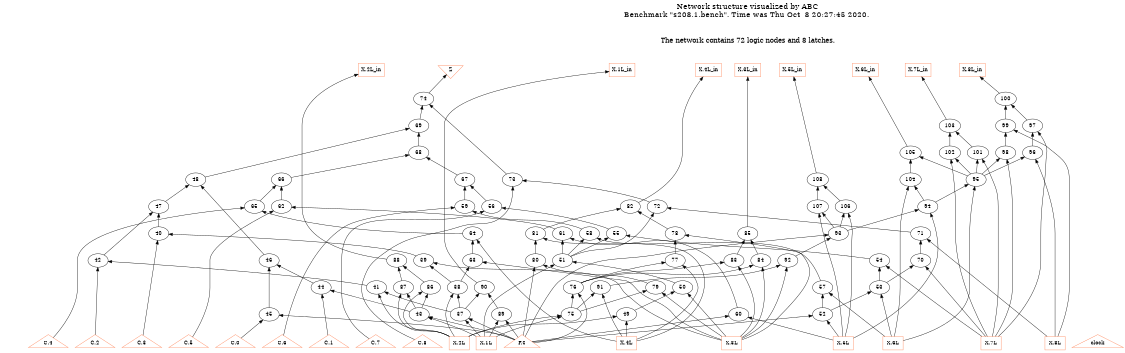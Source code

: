 # Network structure generated by ABC

digraph network {
size = "7.5,10";
center = true;
edge [dir = back];

{
  node [shape = plaintext];
  edge [style = invis];
  LevelTitle1 [label=""];
  LevelTitle2 [label=""];
  Level10 [label = ""];
  Level9 [label = ""];
  Level8 [label = ""];
  Level7 [label = ""];
  Level6 [label = ""];
  Level5 [label = ""];
  Level4 [label = ""];
  Level3 [label = ""];
  Level2 [label = ""];
  Level1 [label = ""];
  Level0 [label = ""];
  LevelTitle1 ->  LevelTitle2 ->  Level10 ->  Level9 ->  Level8 ->  Level7 ->  Level6 ->  Level5 ->  Level4 ->  Level3 ->  Level2 ->  Level1 ->  Level0;
}

{
  rank = same;
  LevelTitle1;
  title1 [shape=plaintext,
          fontsize=20,
          fontname = "Times-Roman",
          label="Network structure visualized by ABC\nBenchmark \"s208.1.bench\". Time was Thu Oct  8 20:27:45 2020. "
         ];
}

{
  rank = same;
  LevelTitle2;
  title2 [shape=plaintext,
          fontsize=18,
          fontname = "Times-Roman",
          label="The network contains 72 logic nodes and 8 latches.\n"
         ];
}

{
  rank = same;
  Level10;
  Node12 [label = "Z", shape = invtriangle, color = coral, fillcolor = coral];
  Node14 [label = "X.4L_in", shape = box, color = coral, fillcolor = coral];
  Node17 [label = "X.3L_in", shape = box, color = coral, fillcolor = coral];
  Node20 [label = "X.2L_in", shape = box, color = coral, fillcolor = coral];
  Node23 [label = "X.1L_in", shape = box, color = coral, fillcolor = coral];
  Node26 [label = "X.8L_in", shape = box, color = coral, fillcolor = coral];
  Node29 [label = "X.7L_in", shape = box, color = coral, fillcolor = coral];
  Node32 [label = "X.6L_in", shape = box, color = coral, fillcolor = coral];
  Node35 [label = "X.5L_in", shape = box, color = coral, fillcolor = coral];
}

{
  rank = same;
  Level9;
  Node74 [label = "74\n", shape = ellipse];
  Node100 [label = "100\n", shape = ellipse];
}

{
  rank = same;
  Level8;
  Node69 [label = "69\n", shape = ellipse];
  Node97 [label = "97\n", shape = ellipse];
  Node99 [label = "99\n", shape = ellipse];
  Node103 [label = "103\n", shape = ellipse];
}

{
  rank = same;
  Level7;
  Node68 [label = "68\n", shape = ellipse];
  Node96 [label = "96\n", shape = ellipse];
  Node98 [label = "98\n", shape = ellipse];
  Node101 [label = "101\n", shape = ellipse];
  Node102 [label = "102\n", shape = ellipse];
  Node105 [label = "105\n", shape = ellipse];
}

{
  rank = same;
  Level6;
  Node48 [label = "48\n", shape = ellipse];
  Node66 [label = "66\n", shape = ellipse];
  Node67 [label = "67\n", shape = ellipse];
  Node73 [label = "73\n", shape = ellipse];
  Node95 [label = "95\n", shape = ellipse];
  Node104 [label = "104\n", shape = ellipse];
  Node108 [label = "108\n", shape = ellipse];
}

{
  rank = same;
  Level5;
  Node47 [label = "47\n", shape = ellipse];
  Node56 [label = "56\n", shape = ellipse];
  Node59 [label = "59\n", shape = ellipse];
  Node62 [label = "62\n", shape = ellipse];
  Node65 [label = "65\n", shape = ellipse];
  Node72 [label = "72\n", shape = ellipse];
  Node82 [label = "82\n", shape = ellipse];
  Node94 [label = "94\n", shape = ellipse];
  Node106 [label = "106\n", shape = ellipse];
  Node107 [label = "107\n", shape = ellipse];
}

{
  rank = same;
  Level4;
  Node40 [label = "40\n", shape = ellipse];
  Node55 [label = "55\n", shape = ellipse];
  Node58 [label = "58\n", shape = ellipse];
  Node61 [label = "61\n", shape = ellipse];
  Node64 [label = "64\n", shape = ellipse];
  Node71 [label = "71\n", shape = ellipse];
  Node78 [label = "78\n", shape = ellipse];
  Node81 [label = "81\n", shape = ellipse];
  Node85 [label = "85\n", shape = ellipse];
  Node93 [label = "93\n", shape = ellipse];
}

{
  rank = same;
  Level3;
  Node39 [label = "39\n", shape = ellipse];
  Node42 [label = "42\n", shape = ellipse];
  Node46 [label = "46\n", shape = ellipse];
  Node51 [label = "51\n", shape = ellipse];
  Node54 [label = "54\n", shape = ellipse];
  Node63 [label = "63\n", shape = ellipse];
  Node70 [label = "70\n", shape = ellipse];
  Node77 [label = "77\n", shape = ellipse];
  Node80 [label = "80\n", shape = ellipse];
  Node83 [label = "83\n", shape = ellipse];
  Node84 [label = "84\n", shape = ellipse];
  Node88 [label = "88\n", shape = ellipse];
  Node92 [label = "92\n", shape = ellipse];
}

{
  rank = same;
  Level2;
  Node38 [label = "38\n", shape = ellipse];
  Node41 [label = "41\n", shape = ellipse];
  Node44 [label = "44\n", shape = ellipse];
  Node50 [label = "50\n", shape = ellipse];
  Node53 [label = "53\n", shape = ellipse];
  Node57 [label = "57\n", shape = ellipse];
  Node76 [label = "76\n", shape = ellipse];
  Node79 [label = "79\n", shape = ellipse];
  Node86 [label = "86\n", shape = ellipse];
  Node87 [label = "87\n", shape = ellipse];
  Node90 [label = "90\n", shape = ellipse];
  Node91 [label = "91\n", shape = ellipse];
}

{
  rank = same;
  Level1;
  Node37 [label = "37\n", shape = ellipse];
  Node43 [label = "43\n", shape = ellipse];
  Node45 [label = "45\n", shape = ellipse];
  Node49 [label = "49\n", shape = ellipse];
  Node52 [label = "52\n", shape = ellipse];
  Node60 [label = "60\n", shape = ellipse];
  Node75 [label = "75\n", shape = ellipse];
  Node89 [label = "89\n", shape = ellipse];
}

{
  rank = same;
  Level0;
  Node1 [label = "clock", shape = triangle, color = coral, fillcolor = coral];
  Node2 [label = "P.0", shape = triangle, color = coral, fillcolor = coral];
  Node3 [label = "C.8", shape = triangle, color = coral, fillcolor = coral];
  Node4 [label = "C.7", shape = triangle, color = coral, fillcolor = coral];
  Node5 [label = "C.6", shape = triangle, color = coral, fillcolor = coral];
  Node6 [label = "C.5", shape = triangle, color = coral, fillcolor = coral];
  Node7 [label = "C.4", shape = triangle, color = coral, fillcolor = coral];
  Node8 [label = "C.3", shape = triangle, color = coral, fillcolor = coral];
  Node9 [label = "C.2", shape = triangle, color = coral, fillcolor = coral];
  Node10 [label = "C.1", shape = triangle, color = coral, fillcolor = coral];
  Node11 [label = "C.0", shape = triangle, color = coral, fillcolor = coral];
  Node15 [label = "X.4L", shape = box, color = coral, fillcolor = coral];
  Node18 [label = "X.3L", shape = box, color = coral, fillcolor = coral];
  Node21 [label = "X.2L", shape = box, color = coral, fillcolor = coral];
  Node24 [label = "X.1L", shape = box, color = coral, fillcolor = coral];
  Node27 [label = "X.8L", shape = box, color = coral, fillcolor = coral];
  Node30 [label = "X.7L", shape = box, color = coral, fillcolor = coral];
  Node33 [label = "X.6L", shape = box, color = coral, fillcolor = coral];
  Node36 [label = "X.5L", shape = box, color = coral, fillcolor = coral];
}

title1 -> title2 [style = invis];
title2 -> Node12 [style = invis];
title2 -> Node14 [style = invis];
title2 -> Node17 [style = invis];
title2 -> Node20 [style = invis];
title2 -> Node23 [style = invis];
title2 -> Node26 [style = invis];
title2 -> Node29 [style = invis];
title2 -> Node32 [style = invis];
title2 -> Node35 [style = invis];
Node12 -> Node74 [style = solid];
Node14 -> Node82 [style = solid];
Node17 -> Node85 [style = solid];
Node20 -> Node88 [style = solid];
Node23 -> Node90 [style = solid];
Node26 -> Node100 [style = solid];
Node29 -> Node103 [style = solid];
Node32 -> Node105 [style = solid];
Node35 -> Node108 [style = solid];
Node37 -> Node2 [style = solid];
Node37 -> Node24 [style = solid];
Node38 -> Node21 [style = solid];
Node38 -> Node37 [style = solid];
Node39 -> Node18 [style = solid];
Node39 -> Node38 [style = solid];
Node40 -> Node8 [style = solid];
Node40 -> Node39 [style = solid];
Node41 -> Node21 [style = solid];
Node41 -> Node37 [style = solid];
Node42 -> Node9 [style = solid];
Node42 -> Node41 [style = solid];
Node43 -> Node2 [style = solid];
Node43 -> Node24 [style = solid];
Node44 -> Node10 [style = solid];
Node44 -> Node43 [style = solid];
Node45 -> Node2 [style = solid];
Node45 -> Node11 [style = solid];
Node46 -> Node44 [style = solid];
Node46 -> Node45 [style = solid];
Node47 -> Node40 [style = solid];
Node47 -> Node42 [style = solid];
Node48 -> Node46 [style = solid];
Node48 -> Node47 [style = solid];
Node49 -> Node15 [style = solid];
Node49 -> Node21 [style = solid];
Node50 -> Node18 [style = solid];
Node50 -> Node49 [style = solid];
Node51 -> Node24 [style = solid];
Node51 -> Node50 [style = solid];
Node52 -> Node2 [style = solid];
Node52 -> Node36 [style = solid];
Node53 -> Node33 [style = solid];
Node53 -> Node52 [style = solid];
Node54 -> Node30 [style = solid];
Node54 -> Node53 [style = solid];
Node55 -> Node51 [style = solid];
Node55 -> Node54 [style = solid];
Node56 -> Node4 [style = solid];
Node56 -> Node55 [style = solid];
Node57 -> Node33 [style = solid];
Node57 -> Node52 [style = solid];
Node58 -> Node51 [style = solid];
Node58 -> Node57 [style = solid];
Node59 -> Node5 [style = solid];
Node59 -> Node58 [style = solid];
Node60 -> Node2 [style = solid];
Node60 -> Node36 [style = solid];
Node61 -> Node51 [style = solid];
Node61 -> Node60 [style = solid];
Node62 -> Node6 [style = solid];
Node62 -> Node61 [style = solid];
Node63 -> Node18 [style = solid];
Node63 -> Node38 [style = solid];
Node64 -> Node15 [style = solid];
Node64 -> Node63 [style = solid];
Node65 -> Node7 [style = solid];
Node65 -> Node64 [style = solid];
Node66 -> Node62 [style = solid];
Node66 -> Node65 [style = solid];
Node67 -> Node56 [style = solid];
Node67 -> Node59 [style = solid];
Node68 -> Node66 [style = solid];
Node68 -> Node67 [style = solid];
Node69 -> Node48 [style = solid];
Node69 -> Node68 [style = solid];
Node70 -> Node30 [style = solid];
Node70 -> Node53 [style = solid];
Node71 -> Node27 [style = solid];
Node71 -> Node70 [style = solid];
Node72 -> Node51 [style = solid];
Node72 -> Node71 [style = solid];
Node73 -> Node3 [style = solid];
Node73 -> Node72 [style = solid];
Node74 -> Node69 [style = solid];
Node74 -> Node73 [style = solid];
Node75 -> Node21 [style = solid];
Node75 -> Node24 [style = solid];
Node76 -> Node2 [style = solid];
Node76 -> Node75 [style = solid];
Node77 -> Node15 [style = solid];
Node77 -> Node76 [style = solid];
Node78 -> Node18 [style = solid];
Node78 -> Node77 [style = solid];
Node79 -> Node18 [style = solid];
Node79 -> Node75 [style = solid];
Node80 -> Node2 [style = solid];
Node80 -> Node79 [style = solid];
Node81 -> Node15 [style = solid];
Node81 -> Node80 [style = solid];
Node82 -> Node78 [style = solid];
Node82 -> Node81 [style = solid];
Node83 -> Node18 [style = solid];
Node83 -> Node76 [style = solid];
Node84 -> Node18 [style = solid];
Node84 -> Node76 [style = solid];
Node85 -> Node83 [style = solid];
Node85 -> Node84 [style = solid];
Node86 -> Node21 [style = solid];
Node86 -> Node43 [style = solid];
Node87 -> Node21 [style = solid];
Node87 -> Node43 [style = solid];
Node88 -> Node86 [style = solid];
Node88 -> Node87 [style = solid];
Node89 -> Node2 [style = solid];
Node89 -> Node24 [style = solid];
Node90 -> Node37 [style = solid];
Node90 -> Node89 [style = solid];
Node91 -> Node15 [style = solid];
Node91 -> Node75 [style = solid];
Node92 -> Node18 [style = solid];
Node92 -> Node91 [style = solid];
Node93 -> Node2 [style = solid];
Node93 -> Node92 [style = solid];
Node94 -> Node36 [style = solid];
Node94 -> Node93 [style = solid];
Node95 -> Node33 [style = solid];
Node95 -> Node94 [style = solid];
Node96 -> Node27 [style = solid];
Node96 -> Node95 [style = solid];
Node97 -> Node30 [style = solid];
Node97 -> Node96 [style = solid];
Node98 -> Node30 [style = solid];
Node98 -> Node95 [style = solid];
Node99 -> Node27 [style = solid];
Node99 -> Node98 [style = solid];
Node100 -> Node97 [style = solid];
Node100 -> Node99 [style = solid];
Node101 -> Node30 [style = solid];
Node101 -> Node95 [style = solid];
Node102 -> Node30 [style = solid];
Node102 -> Node95 [style = solid];
Node103 -> Node101 [style = solid];
Node103 -> Node102 [style = solid];
Node104 -> Node33 [style = solid];
Node104 -> Node94 [style = solid];
Node105 -> Node95 [style = solid];
Node105 -> Node104 [style = solid];
Node106 -> Node36 [style = solid];
Node106 -> Node93 [style = solid];
Node107 -> Node36 [style = solid];
Node107 -> Node93 [style = solid];
Node108 -> Node106 [style = solid];
Node108 -> Node107 [style = solid];
}

